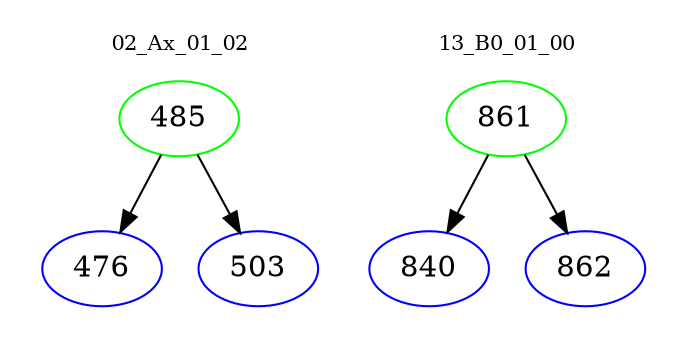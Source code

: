 digraph{
subgraph cluster_0 {
color = white
label = "02_Ax_01_02";
fontsize=10;
T0_485 [label="485", color="green"]
T0_485 -> T0_476 [color="black"]
T0_476 [label="476", color="blue"]
T0_485 -> T0_503 [color="black"]
T0_503 [label="503", color="blue"]
}
subgraph cluster_1 {
color = white
label = "13_B0_01_00";
fontsize=10;
T1_861 [label="861", color="green"]
T1_861 -> T1_840 [color="black"]
T1_840 [label="840", color="blue"]
T1_861 -> T1_862 [color="black"]
T1_862 [label="862", color="blue"]
}
}
